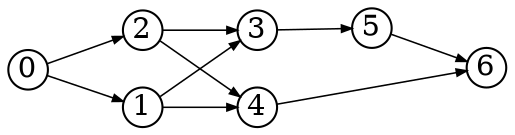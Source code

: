digraph{
  rankdir=LR
  node [shape=circle,fixedsize=true,width=.26]
  edge [penwidth=0.75,arrowsize=0.5]
  6 -> {}
  5 -> {6}
  4 -> {6}
  3 -> {5}
  2 -> {3 4}
  1 -> {3 4}
  0 -> {1 2}
}
